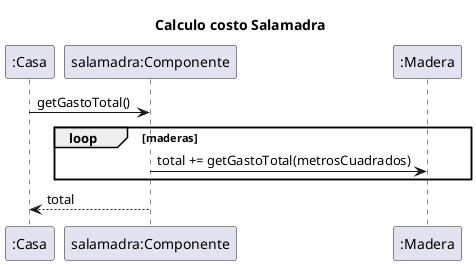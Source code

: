 @startuml
title Calculo costo Salamadra

":Casa" -> "salamadra:Componente"as Salamadra: getGastoTotal()

loop maderas
    Salamadra -> ":Madera": total += getGastoTotal(metrosCuadrados)
end

Salamadra --> ":Casa": total


@end

